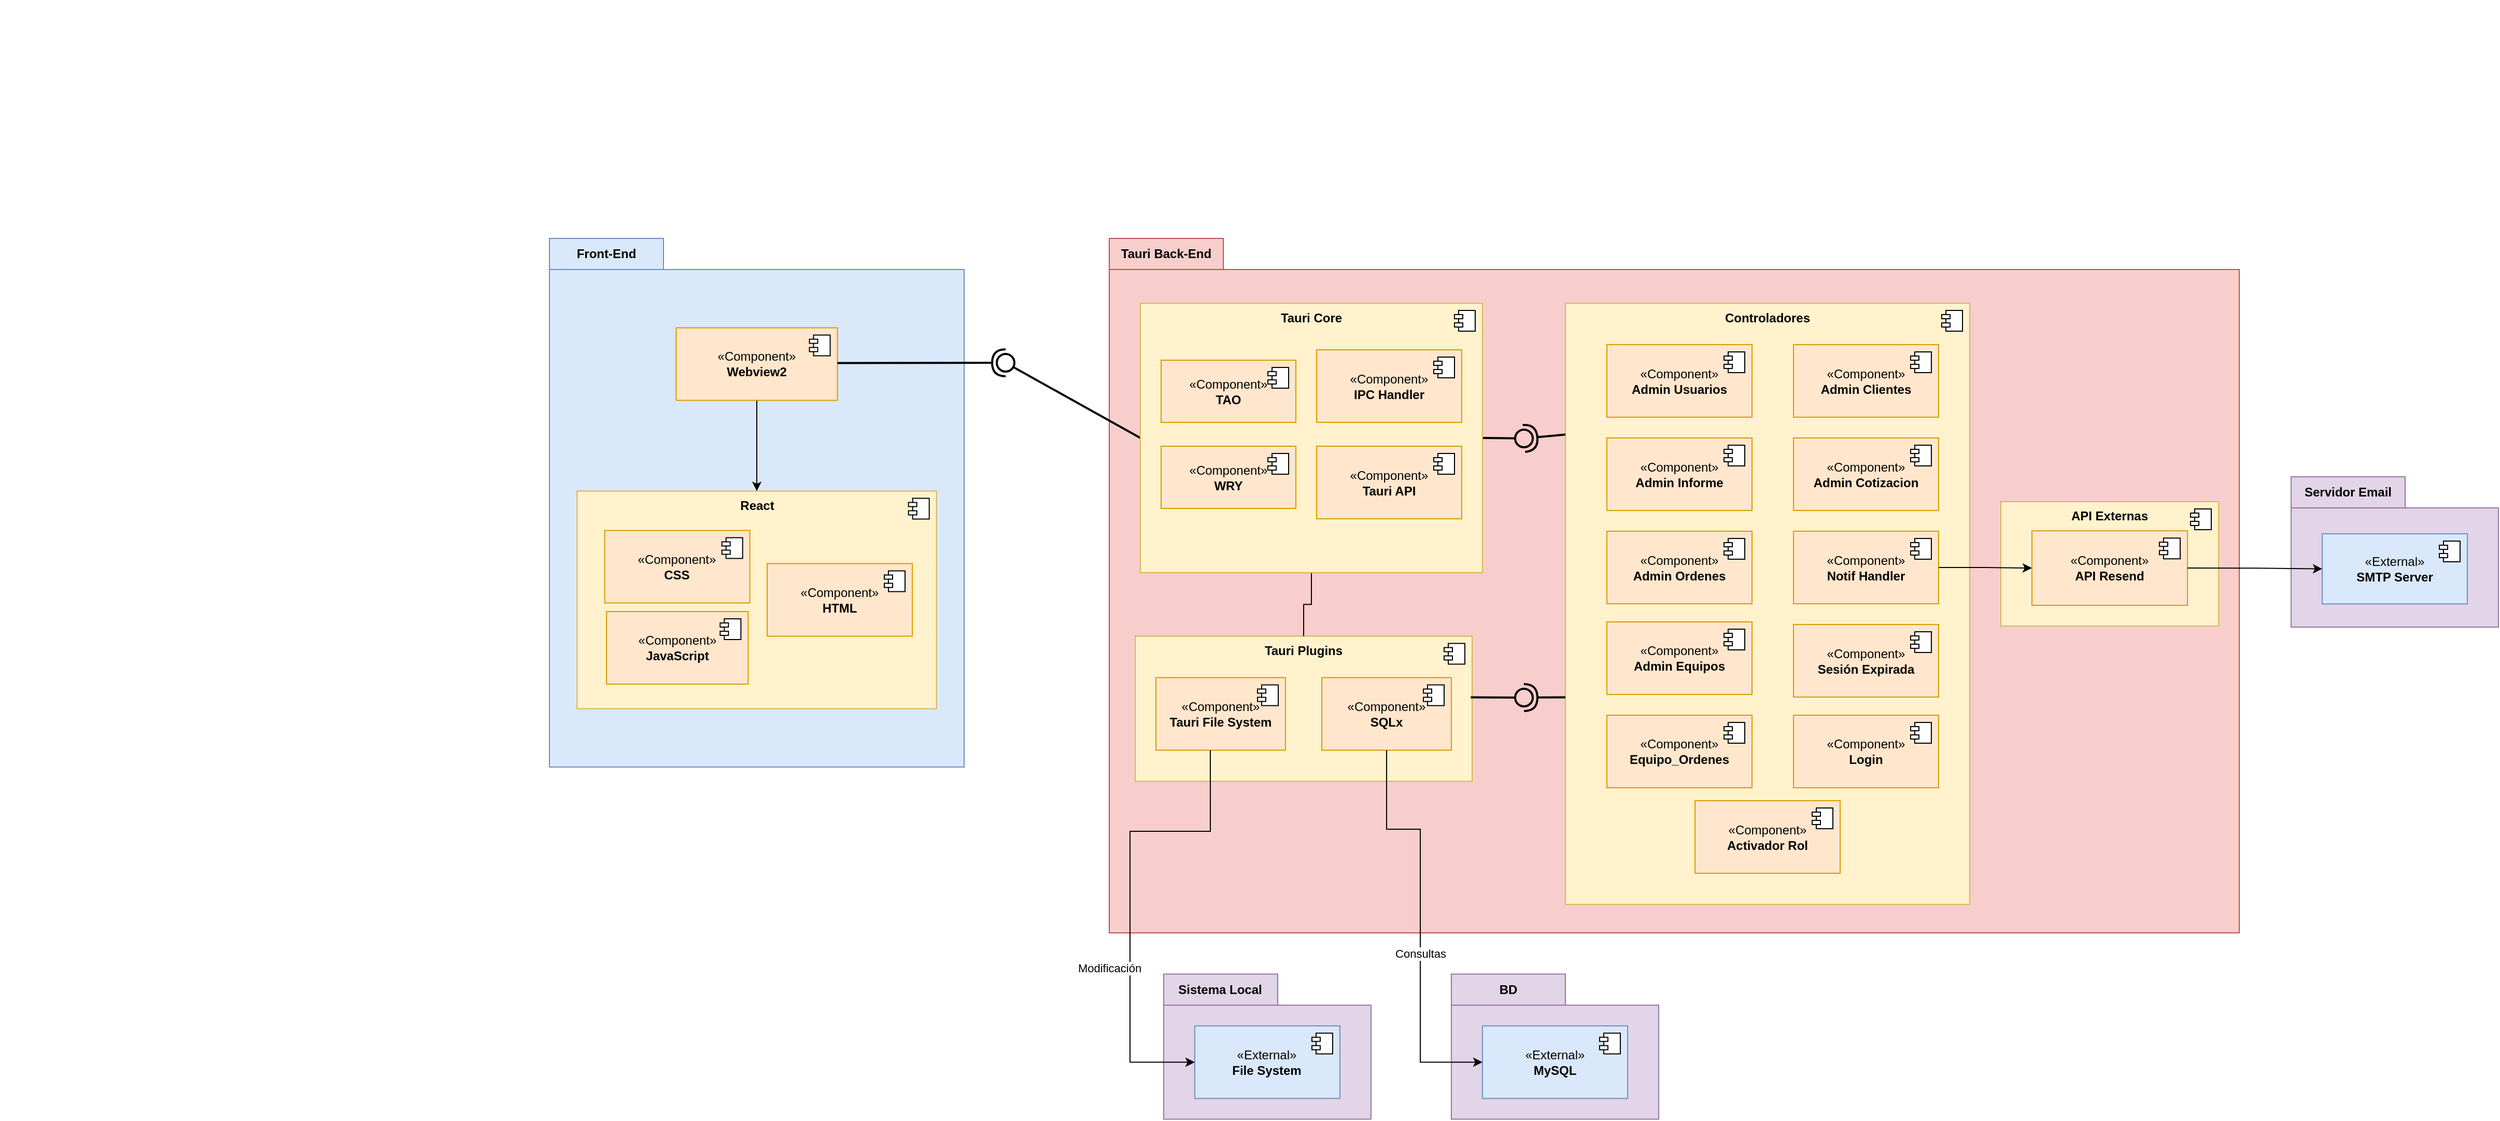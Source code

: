 <mxfile version="27.1.5">
  <diagram name="Página-1" id="UzewOoZcIGuiK5oKRbgG">
    <mxGraphModel grid="1" page="0" gridSize="10" guides="1" tooltips="1" connect="1" arrows="1" fold="1" pageScale="1" pageWidth="1100" pageHeight="850" math="0" shadow="0">
      <root>
        <mxCell id="0" />
        <mxCell id="1" parent="0" />
        <mxCell id="CBZQoFwQddTuggSyXcMr-43" value="Tauri Back-End" style="shape=folder;fontStyle=1;tabWidth=110;tabHeight=30;tabPosition=left;html=1;boundedLbl=1;labelInHeader=1;container=0;collapsible=0;whiteSpace=wrap;fillColor=#f8cecc;strokeColor=#b85450;" vertex="1" parent="1">
          <mxGeometry x="-220" y="-630" width="1090" height="670" as="geometry" />
        </mxCell>
        <mxCell id="CBZQoFwQddTuggSyXcMr-63" value="BD" style="shape=folder;fontStyle=1;tabWidth=110;tabHeight=30;tabPosition=left;html=1;boundedLbl=1;labelInHeader=1;container=1;collapsible=0;whiteSpace=wrap;fillColor=#e1d5e7;strokeColor=#9673a6;" vertex="1" parent="1">
          <mxGeometry x="109.97" y="79.75" width="200" height="140" as="geometry" />
        </mxCell>
        <mxCell id="CBZQoFwQddTuggSyXcMr-64" value="" style="html=1;strokeColor=none;resizeWidth=1;resizeHeight=1;fillColor=none;part=1;connectable=0;allowArrows=0;deletable=0;whiteSpace=wrap;" vertex="1" parent="CBZQoFwQddTuggSyXcMr-63">
          <mxGeometry width="200" height="98" relative="1" as="geometry">
            <mxPoint y="30" as="offset" />
          </mxGeometry>
        </mxCell>
        <mxCell id="CBZQoFwQddTuggSyXcMr-61" value="Sistema Local" style="shape=folder;fontStyle=1;tabWidth=110;tabHeight=30;tabPosition=left;html=1;boundedLbl=1;labelInHeader=1;container=1;collapsible=0;whiteSpace=wrap;fillColor=#e1d5e7;strokeColor=#9673a6;" vertex="1" parent="1">
          <mxGeometry x="-167.53" y="79.75" width="200" height="140" as="geometry" />
        </mxCell>
        <mxCell id="CBZQoFwQddTuggSyXcMr-62" value="" style="html=1;strokeColor=none;resizeWidth=1;resizeHeight=1;fillColor=none;part=1;connectable=0;allowArrows=0;deletable=0;whiteSpace=wrap;" vertex="1" parent="CBZQoFwQddTuggSyXcMr-61">
          <mxGeometry width="200" height="98" relative="1" as="geometry">
            <mxPoint y="30" as="offset" />
          </mxGeometry>
        </mxCell>
        <mxCell id="CBZQoFwQddTuggSyXcMr-47" value="Servidor Email" style="shape=folder;fontStyle=1;tabWidth=110;tabHeight=30;tabPosition=left;html=1;boundedLbl=1;labelInHeader=1;container=1;collapsible=0;whiteSpace=wrap;fillColor=#e1d5e7;strokeColor=#9673a6;" vertex="1" parent="1">
          <mxGeometry x="920" y="-400" width="200" height="145" as="geometry" />
        </mxCell>
        <mxCell id="CBZQoFwQddTuggSyXcMr-48" value="" style="html=1;strokeColor=none;resizeWidth=1;resizeHeight=1;fillColor=none;part=1;connectable=0;allowArrows=0;deletable=0;whiteSpace=wrap;" vertex="1" parent="CBZQoFwQddTuggSyXcMr-47">
          <mxGeometry width="200" height="118.148" relative="1" as="geometry">
            <mxPoint y="30" as="offset" />
          </mxGeometry>
        </mxCell>
        <mxCell id="CBZQoFwQddTuggSyXcMr-35" value="&lt;div&gt;«External»&lt;b&gt;&lt;br&gt;&lt;/b&gt;&lt;/div&gt;&lt;div&gt;&lt;b&gt;SMTP Server&lt;/b&gt;&lt;/div&gt;" style="html=1;dropTarget=0;whiteSpace=wrap;fillColor=#dae8fc;strokeColor=#6c8ebf;" vertex="1" parent="CBZQoFwQddTuggSyXcMr-47">
          <mxGeometry x="30" y="55.003" width="140" height="67.667" as="geometry" />
        </mxCell>
        <mxCell id="CBZQoFwQddTuggSyXcMr-36" value="" style="shape=module;jettyWidth=8;jettyHeight=4;" vertex="1" parent="CBZQoFwQddTuggSyXcMr-35">
          <mxGeometry x="1" width="20" height="20" relative="1" as="geometry">
            <mxPoint x="-27" y="7" as="offset" />
          </mxGeometry>
        </mxCell>
        <mxCell id="CBZQoFwQddTuggSyXcMr-41" value="Front-End" style="shape=folder;fontStyle=1;tabWidth=110;tabHeight=30;tabPosition=left;html=1;boundedLbl=1;labelInHeader=1;container=0;collapsible=0;whiteSpace=wrap;fillColor=#dae8fc;strokeColor=#6c8ebf;" vertex="1" parent="1">
          <mxGeometry x="-760" y="-630" width="400" height="510" as="geometry" />
        </mxCell>
        <mxCell id="CBZQoFwQddTuggSyXcMr-11" value="«External»&lt;br&gt;&lt;b&gt;MySQL&lt;/b&gt;" style="html=1;dropTarget=0;whiteSpace=wrap;fillColor=#dae8fc;strokeColor=#6c8ebf;" vertex="1" parent="1">
          <mxGeometry x="139.97" y="129.75" width="140" height="70" as="geometry" />
        </mxCell>
        <mxCell id="CBZQoFwQddTuggSyXcMr-12" value="" style="shape=module;jettyWidth=8;jettyHeight=4;" vertex="1" parent="CBZQoFwQddTuggSyXcMr-11">
          <mxGeometry x="1" width="20" height="20" relative="1" as="geometry">
            <mxPoint x="-27" y="7" as="offset" />
          </mxGeometry>
        </mxCell>
        <mxCell id="CBZQoFwQddTuggSyXcMr-32" value="&lt;div&gt;«External»&lt;/div&gt;&lt;b&gt;File System&lt;/b&gt;" style="html=1;dropTarget=0;whiteSpace=wrap;fillColor=#dae8fc;strokeColor=#6c8ebf;" vertex="1" parent="1">
          <mxGeometry x="-137.53" y="129.75" width="140" height="70" as="geometry" />
        </mxCell>
        <mxCell id="CBZQoFwQddTuggSyXcMr-33" value="" style="shape=module;jettyWidth=8;jettyHeight=4;" vertex="1" parent="CBZQoFwQddTuggSyXcMr-32">
          <mxGeometry x="1" width="20" height="20" relative="1" as="geometry">
            <mxPoint x="-27" y="7" as="offset" />
          </mxGeometry>
        </mxCell>
        <mxCell id="CBZQoFwQddTuggSyXcMr-44" value="" style="html=1;strokeColor=none;resizeWidth=1;resizeHeight=1;fillColor=none;part=1;connectable=0;allowArrows=0;deletable=0;whiteSpace=wrap;" vertex="1" parent="1">
          <mxGeometry x="-1290" y="-860" width="70" height="320" as="geometry">
            <mxPoint y="30" as="offset" />
          </mxGeometry>
        </mxCell>
        <mxCell id="CBZQoFwQddTuggSyXcMr-75" value="&lt;b&gt;React&lt;/b&gt;" style="html=1;dropTarget=0;whiteSpace=wrap;align=center;verticalAlign=top;fillColor=#fff2cc;strokeColor=#d6b656;" vertex="1" parent="1">
          <mxGeometry x="-733.33" y="-386.25" width="346.67" height="210" as="geometry" />
        </mxCell>
        <mxCell id="CBZQoFwQddTuggSyXcMr-76" value="" style="shape=module;jettyWidth=8;jettyHeight=4;" vertex="1" parent="CBZQoFwQddTuggSyXcMr-75">
          <mxGeometry x="1" width="20" height="20" relative="1" as="geometry">
            <mxPoint x="-27" y="7" as="offset" />
          </mxGeometry>
        </mxCell>
        <mxCell id="CBZQoFwQddTuggSyXcMr-42" value="" style="html=1;strokeColor=none;resizeWidth=1;resizeHeight=1;fillColor=none;part=1;connectable=0;allowArrows=0;deletable=0;whiteSpace=wrap;" vertex="1" parent="1">
          <mxGeometry x="-530" y="-100" width="233.33" height="60" as="geometry">
            <mxPoint x="-210" y="30" as="offset" />
          </mxGeometry>
        </mxCell>
        <mxCell id="CBZQoFwQddTuggSyXcMr-77" style="edgeStyle=orthogonalEdgeStyle;rounded=0;orthogonalLoop=1;jettySize=auto;html=1;exitX=0.5;exitY=1;exitDx=0;exitDy=0;entryX=0.5;entryY=0;entryDx=0;entryDy=0;" edge="1" parent="1" source="CBZQoFwQddTuggSyXcMr-20" target="CBZQoFwQddTuggSyXcMr-75">
          <mxGeometry relative="1" as="geometry" />
        </mxCell>
        <mxCell id="CBZQoFwQddTuggSyXcMr-20" value="«Component»&lt;br&gt;&lt;b&gt;Webview2&lt;/b&gt;" style="html=1;dropTarget=0;whiteSpace=wrap;fillColor=#ffe6cc;strokeColor=#d79b00;" vertex="1" parent="1">
          <mxGeometry x="-637.774" y="-543.75" width="155.556" height="70" as="geometry" />
        </mxCell>
        <mxCell id="CBZQoFwQddTuggSyXcMr-21" value="" style="shape=module;jettyWidth=8;jettyHeight=4;" vertex="1" parent="CBZQoFwQddTuggSyXcMr-20">
          <mxGeometry x="1" width="20" height="20" relative="1" as="geometry">
            <mxPoint x="-27" y="7" as="offset" />
          </mxGeometry>
        </mxCell>
        <mxCell id="CBZQoFwQddTuggSyXcMr-18" value="«Component»&lt;br&gt;&lt;b&gt;CSS&lt;/b&gt;" style="html=1;dropTarget=0;whiteSpace=wrap;fillColor=#ffe6cc;strokeColor=#d79b00;" vertex="1" parent="1">
          <mxGeometry x="-706.66" y="-348.25" width="140" height="70" as="geometry" />
        </mxCell>
        <mxCell id="CBZQoFwQddTuggSyXcMr-19" value="" style="shape=module;jettyWidth=8;jettyHeight=4;" vertex="1" parent="CBZQoFwQddTuggSyXcMr-18">
          <mxGeometry x="1" width="20" height="20" relative="1" as="geometry">
            <mxPoint x="-27" y="7" as="offset" />
          </mxGeometry>
        </mxCell>
        <mxCell id="CBZQoFwQddTuggSyXcMr-16" value="«Component»&lt;br&gt;&lt;b&gt;HTML&lt;/b&gt;" style="html=1;dropTarget=0;whiteSpace=wrap;fillColor=#ffe6cc;strokeColor=#d79b00;" vertex="1" parent="1">
          <mxGeometry x="-550" y="-316.25" width="140" height="70" as="geometry" />
        </mxCell>
        <mxCell id="CBZQoFwQddTuggSyXcMr-17" value="" style="shape=module;jettyWidth=8;jettyHeight=4;" vertex="1" parent="CBZQoFwQddTuggSyXcMr-16">
          <mxGeometry x="1" width="20" height="20" relative="1" as="geometry">
            <mxPoint x="-27" y="7" as="offset" />
          </mxGeometry>
        </mxCell>
        <mxCell id="CBZQoFwQddTuggSyXcMr-13" value="&lt;div&gt;«Component»&lt;b&gt;&lt;br&gt;&lt;/b&gt;&lt;/div&gt;&lt;div&gt;&lt;b&gt;JavaScript&lt;/b&gt;&lt;/div&gt;" style="html=1;dropTarget=0;whiteSpace=wrap;fillColor=#ffe6cc;strokeColor=#d79b00;" vertex="1" parent="1">
          <mxGeometry x="-704.99" y="-270" width="136.66" height="70" as="geometry" />
        </mxCell>
        <mxCell id="CBZQoFwQddTuggSyXcMr-14" value="" style="shape=module;jettyWidth=8;jettyHeight=4;" vertex="1" parent="CBZQoFwQddTuggSyXcMr-13">
          <mxGeometry x="1" width="20" height="20" relative="1" as="geometry">
            <mxPoint x="-27" y="7" as="offset" />
          </mxGeometry>
        </mxCell>
        <mxCell id="CBZQoFwQddTuggSyXcMr-78" value="" style="group" connectable="0" vertex="1" parent="1">
          <mxGeometry x="-215" y="-246.25" width="345" height="140" as="geometry" />
        </mxCell>
        <mxCell id="CBZQoFwQddTuggSyXcMr-51" value="&lt;b&gt;Tauri Plugins&lt;/b&gt;" style="html=1;dropTarget=0;whiteSpace=wrap;align=center;verticalAlign=top;fillColor=#fff2cc;strokeColor=#d6b656;" vertex="1" parent="CBZQoFwQddTuggSyXcMr-78">
          <mxGeometry x="20" width="325" height="140" as="geometry" />
        </mxCell>
        <mxCell id="CBZQoFwQddTuggSyXcMr-52" value="" style="shape=module;jettyWidth=8;jettyHeight=4;" vertex="1" parent="CBZQoFwQddTuggSyXcMr-51">
          <mxGeometry x="1" width="20" height="20" relative="1" as="geometry">
            <mxPoint x="-27" y="7" as="offset" />
          </mxGeometry>
        </mxCell>
        <mxCell id="V2R640O_Gy9G1JuSlTU2-1" value="&lt;div&gt;«Component»&lt;b&gt;&lt;br&gt;&lt;/b&gt;&lt;/div&gt;&lt;div&gt;&lt;b&gt;SQLx&lt;/b&gt;&lt;/div&gt;" style="html=1;dropTarget=0;whiteSpace=wrap;fillColor=#ffe6cc;strokeColor=#d79b00;" vertex="1" parent="CBZQoFwQddTuggSyXcMr-78">
          <mxGeometry x="200" y="40" width="125" height="70" as="geometry" />
        </mxCell>
        <mxCell id="V2R640O_Gy9G1JuSlTU2-2" value="" style="shape=module;jettyWidth=8;jettyHeight=4;" vertex="1" parent="V2R640O_Gy9G1JuSlTU2-1">
          <mxGeometry x="1" width="20" height="20" relative="1" as="geometry">
            <mxPoint x="-27" y="7" as="offset" />
          </mxGeometry>
        </mxCell>
        <mxCell id="CBZQoFwQddTuggSyXcMr-45" value="&lt;div&gt;«Component»&lt;/div&gt;&lt;div&gt;&lt;b&gt;Tauri File System&lt;/b&gt;&lt;/div&gt;" style="html=1;dropTarget=0;whiteSpace=wrap;fillColor=#ffe6cc;strokeColor=#d79b00;" vertex="1" parent="CBZQoFwQddTuggSyXcMr-78">
          <mxGeometry x="40" y="40" width="125" height="70" as="geometry" />
        </mxCell>
        <mxCell id="CBZQoFwQddTuggSyXcMr-46" value="" style="shape=module;jettyWidth=8;jettyHeight=4;" vertex="1" parent="CBZQoFwQddTuggSyXcMr-45">
          <mxGeometry x="1" width="20" height="20" relative="1" as="geometry">
            <mxPoint x="-27" y="7" as="offset" />
          </mxGeometry>
        </mxCell>
        <mxCell id="CBZQoFwQddTuggSyXcMr-79" value="" style="group" connectable="0" vertex="1" parent="1">
          <mxGeometry x="220" y="-567.5" width="390" height="580" as="geometry" />
        </mxCell>
        <mxCell id="CBZQoFwQddTuggSyXcMr-49" value="&lt;b&gt;Controladores&lt;/b&gt;" style="html=1;dropTarget=0;whiteSpace=wrap;align=center;verticalAlign=top;fillColor=#fff2cc;strokeColor=#d6b656;" vertex="1" parent="CBZQoFwQddTuggSyXcMr-79">
          <mxGeometry width="390" height="580" as="geometry" />
        </mxCell>
        <mxCell id="CBZQoFwQddTuggSyXcMr-50" value="" style="shape=module;jettyWidth=8;jettyHeight=4;" vertex="1" parent="CBZQoFwQddTuggSyXcMr-49">
          <mxGeometry x="1" width="20" height="20" relative="1" as="geometry">
            <mxPoint x="-27" y="7" as="offset" />
          </mxGeometry>
        </mxCell>
        <mxCell id="CBZQoFwQddTuggSyXcMr-37" value="&lt;div&gt;«Component»&lt;/div&gt;&lt;div&gt;&lt;b&gt;Notif Handler&lt;/b&gt;&lt;/div&gt;" style="html=1;dropTarget=0;whiteSpace=wrap;fillColor=#ffe6cc;strokeColor=#d79b00;" vertex="1" parent="CBZQoFwQddTuggSyXcMr-79">
          <mxGeometry x="220" y="220" width="140" height="70" as="geometry" />
        </mxCell>
        <mxCell id="CBZQoFwQddTuggSyXcMr-38" value="" style="shape=module;jettyWidth=8;jettyHeight=4;" vertex="1" parent="CBZQoFwQddTuggSyXcMr-37">
          <mxGeometry x="1" width="20" height="20" relative="1" as="geometry">
            <mxPoint x="-27" y="7" as="offset" />
          </mxGeometry>
        </mxCell>
        <mxCell id="CBZQoFwQddTuggSyXcMr-53" value="&lt;div&gt;«Component»&lt;/div&gt;&lt;div&gt;&lt;b&gt;Admin Informe&lt;/b&gt;&lt;/div&gt;" style="html=1;dropTarget=0;whiteSpace=wrap;fillColor=#ffe6cc;strokeColor=#d79b00;" vertex="1" parent="CBZQoFwQddTuggSyXcMr-79">
          <mxGeometry x="40" y="130" width="140" height="70" as="geometry" />
        </mxCell>
        <mxCell id="CBZQoFwQddTuggSyXcMr-54" value="" style="shape=module;jettyWidth=8;jettyHeight=4;" vertex="1" parent="CBZQoFwQddTuggSyXcMr-53">
          <mxGeometry x="1" width="20" height="20" relative="1" as="geometry">
            <mxPoint x="-27" y="7" as="offset" />
          </mxGeometry>
        </mxCell>
        <mxCell id="CBZQoFwQddTuggSyXcMr-55" value="&lt;div&gt;«Component»&lt;/div&gt;&lt;div&gt;&lt;b&gt;Admin Cotizacion&lt;/b&gt;&lt;/div&gt;" style="html=1;dropTarget=0;whiteSpace=wrap;fillColor=#ffe6cc;strokeColor=#d79b00;" vertex="1" parent="CBZQoFwQddTuggSyXcMr-79">
          <mxGeometry x="220" y="130" width="140" height="70" as="geometry" />
        </mxCell>
        <mxCell id="CBZQoFwQddTuggSyXcMr-56" value="" style="shape=module;jettyWidth=8;jettyHeight=4;" vertex="1" parent="CBZQoFwQddTuggSyXcMr-55">
          <mxGeometry x="1" width="20" height="20" relative="1" as="geometry">
            <mxPoint x="-27" y="7" as="offset" />
          </mxGeometry>
        </mxCell>
        <mxCell id="CBZQoFwQddTuggSyXcMr-57" value="&lt;div&gt;«Component»&lt;/div&gt;&lt;div&gt;&lt;b&gt;Equipo_Ordenes&lt;/b&gt;&lt;/div&gt;" style="html=1;dropTarget=0;whiteSpace=wrap;fillColor=#ffe6cc;strokeColor=#d79b00;" vertex="1" parent="CBZQoFwQddTuggSyXcMr-79">
          <mxGeometry x="40" y="397.5" width="140" height="70" as="geometry" />
        </mxCell>
        <mxCell id="CBZQoFwQddTuggSyXcMr-58" value="" style="shape=module;jettyWidth=8;jettyHeight=4;" vertex="1" parent="CBZQoFwQddTuggSyXcMr-57">
          <mxGeometry x="1" width="20" height="20" relative="1" as="geometry">
            <mxPoint x="-27" y="7" as="offset" />
          </mxGeometry>
        </mxCell>
        <mxCell id="CBZQoFwQddTuggSyXcMr-65" value="&lt;div&gt;«Component»&lt;/div&gt;&lt;div&gt;&lt;b&gt;Login&lt;/b&gt;&lt;/div&gt;" style="html=1;dropTarget=0;whiteSpace=wrap;fillColor=#ffe6cc;strokeColor=#d79b00;" vertex="1" parent="CBZQoFwQddTuggSyXcMr-79">
          <mxGeometry x="220" y="397.5" width="140" height="70" as="geometry" />
        </mxCell>
        <mxCell id="CBZQoFwQddTuggSyXcMr-66" value="" style="shape=module;jettyWidth=8;jettyHeight=4;" vertex="1" parent="CBZQoFwQddTuggSyXcMr-65">
          <mxGeometry x="1" width="20" height="20" relative="1" as="geometry">
            <mxPoint x="-27" y="7" as="offset" />
          </mxGeometry>
        </mxCell>
        <mxCell id="CBZQoFwQddTuggSyXcMr-67" value="&lt;div&gt;«Component»&lt;/div&gt;&lt;div&gt;&lt;b&gt;Sesión Expirada &lt;br&gt;&lt;/b&gt;&lt;/div&gt;" style="html=1;dropTarget=0;whiteSpace=wrap;fillColor=#ffe6cc;strokeColor=#d79b00;" vertex="1" parent="CBZQoFwQddTuggSyXcMr-79">
          <mxGeometry x="220" y="310" width="140" height="70" as="geometry" />
        </mxCell>
        <mxCell id="CBZQoFwQddTuggSyXcMr-68" value="" style="shape=module;jettyWidth=8;jettyHeight=4;" vertex="1" parent="CBZQoFwQddTuggSyXcMr-67">
          <mxGeometry x="1" width="20" height="20" relative="1" as="geometry">
            <mxPoint x="-27" y="7" as="offset" />
          </mxGeometry>
        </mxCell>
        <mxCell id="CBZQoFwQddTuggSyXcMr-69" value="&lt;div&gt;«Component»&lt;/div&gt;&lt;div&gt;&lt;b&gt;Admin Usuarios&lt;/b&gt;&lt;/div&gt;" style="html=1;dropTarget=0;whiteSpace=wrap;fillColor=#ffe6cc;strokeColor=#d79b00;" vertex="1" parent="CBZQoFwQddTuggSyXcMr-79">
          <mxGeometry x="40" y="40" width="140" height="70" as="geometry" />
        </mxCell>
        <mxCell id="CBZQoFwQddTuggSyXcMr-70" value="" style="shape=module;jettyWidth=8;jettyHeight=4;" vertex="1" parent="CBZQoFwQddTuggSyXcMr-69">
          <mxGeometry x="1" width="20" height="20" relative="1" as="geometry">
            <mxPoint x="-27" y="7" as="offset" />
          </mxGeometry>
        </mxCell>
        <mxCell id="CBZQoFwQddTuggSyXcMr-71" value="&lt;div&gt;«Component»&lt;/div&gt;&lt;div&gt;&lt;b&gt;Admin Clientes&lt;/b&gt;&lt;/div&gt;" style="html=1;dropTarget=0;whiteSpace=wrap;fillColor=#ffe6cc;strokeColor=#d79b00;" vertex="1" parent="CBZQoFwQddTuggSyXcMr-79">
          <mxGeometry x="220" y="40" width="140" height="70" as="geometry" />
        </mxCell>
        <mxCell id="CBZQoFwQddTuggSyXcMr-72" value="" style="shape=module;jettyWidth=8;jettyHeight=4;" vertex="1" parent="CBZQoFwQddTuggSyXcMr-71">
          <mxGeometry x="1" width="20" height="20" relative="1" as="geometry">
            <mxPoint x="-27" y="7" as="offset" />
          </mxGeometry>
        </mxCell>
        <mxCell id="zGpyvWc9eIMFYn7wQ6Df-47" value="&lt;div&gt;«Component»&lt;/div&gt;&lt;div&gt;&lt;b&gt;Admin Ordenes&lt;/b&gt;&lt;/div&gt;" style="html=1;dropTarget=0;whiteSpace=wrap;fillColor=#ffe6cc;strokeColor=#d79b00;" vertex="1" parent="CBZQoFwQddTuggSyXcMr-79">
          <mxGeometry x="40" y="220" width="140" height="70" as="geometry" />
        </mxCell>
        <mxCell id="zGpyvWc9eIMFYn7wQ6Df-48" value="" style="shape=module;jettyWidth=8;jettyHeight=4;" vertex="1" parent="zGpyvWc9eIMFYn7wQ6Df-47">
          <mxGeometry x="1" width="20" height="20" relative="1" as="geometry">
            <mxPoint x="-27" y="7" as="offset" />
          </mxGeometry>
        </mxCell>
        <mxCell id="zGpyvWc9eIMFYn7wQ6Df-49" value="&lt;div&gt;«Component»&lt;/div&gt;&lt;div&gt;&lt;b&gt;Activador Rol&lt;/b&gt;&lt;/div&gt;" style="html=1;dropTarget=0;whiteSpace=wrap;fillColor=#ffe6cc;strokeColor=#d79b00;" vertex="1" parent="CBZQoFwQddTuggSyXcMr-79">
          <mxGeometry x="125" y="480" width="140" height="70" as="geometry" />
        </mxCell>
        <mxCell id="zGpyvWc9eIMFYn7wQ6Df-50" value="" style="shape=module;jettyWidth=8;jettyHeight=4;" vertex="1" parent="zGpyvWc9eIMFYn7wQ6Df-49">
          <mxGeometry x="1" width="20" height="20" relative="1" as="geometry">
            <mxPoint x="-27" y="7" as="offset" />
          </mxGeometry>
        </mxCell>
        <mxCell id="jiCTt4VWOTnPeH5ZW4Bo-3" value="&lt;div&gt;«Component»&lt;/div&gt;&lt;div&gt;&lt;b&gt;Admin Equipos&lt;/b&gt;&lt;/div&gt;" style="html=1;dropTarget=0;whiteSpace=wrap;fillColor=#ffe6cc;strokeColor=#d79b00;" vertex="1" parent="CBZQoFwQddTuggSyXcMr-79">
          <mxGeometry x="40" y="307.5" width="140" height="70" as="geometry" />
        </mxCell>
        <mxCell id="jiCTt4VWOTnPeH5ZW4Bo-4" value="" style="shape=module;jettyWidth=8;jettyHeight=4;" vertex="1" parent="jiCTt4VWOTnPeH5ZW4Bo-3">
          <mxGeometry x="1" width="20" height="20" relative="1" as="geometry">
            <mxPoint x="-27" y="7" as="offset" />
          </mxGeometry>
        </mxCell>
        <mxCell id="CBZQoFwQddTuggSyXcMr-81" style="edgeStyle=orthogonalEdgeStyle;rounded=0;orthogonalLoop=1;jettySize=auto;html=1;exitX=0.5;exitY=1;exitDx=0;exitDy=0;entryX=0;entryY=0.5;entryDx=0;entryDy=0;" edge="1" parent="1" source="V2R640O_Gy9G1JuSlTU2-1" target="CBZQoFwQddTuggSyXcMr-11">
          <mxGeometry relative="1" as="geometry">
            <Array as="points">
              <mxPoint x="48" y="-60" />
              <mxPoint x="80" y="-60" />
              <mxPoint x="80" y="165" />
            </Array>
          </mxGeometry>
        </mxCell>
        <mxCell id="CBZQoFwQddTuggSyXcMr-83" value="Consultas" style="edgeLabel;html=1;align=center;verticalAlign=middle;resizable=0;points=[];" connectable="0" vertex="1" parent="CBZQoFwQddTuggSyXcMr-81">
          <mxGeometry x="-0.082" relative="1" as="geometry">
            <mxPoint y="48" as="offset" />
          </mxGeometry>
        </mxCell>
        <mxCell id="CBZQoFwQddTuggSyXcMr-84" style="edgeStyle=orthogonalEdgeStyle;rounded=0;orthogonalLoop=1;jettySize=auto;html=1;entryX=0;entryY=0.5;entryDx=0;entryDy=0;exitX=0.5;exitY=1;exitDx=0;exitDy=0;" edge="1" parent="1" target="CBZQoFwQddTuggSyXcMr-32">
          <mxGeometry relative="1" as="geometry">
            <mxPoint x="-122.53" y="-136.25" as="sourcePoint" />
            <mxPoint x="-157.53" y="105" as="targetPoint" />
            <Array as="points">
              <mxPoint x="-122" y="-58" />
              <mxPoint x="-200" y="-58" />
              <mxPoint x="-200" y="165" />
            </Array>
          </mxGeometry>
        </mxCell>
        <mxCell id="CBZQoFwQddTuggSyXcMr-85" value="Modificación" style="edgeLabel;html=1;align=center;verticalAlign=middle;resizable=0;points=[];" connectable="0" vertex="1" parent="CBZQoFwQddTuggSyXcMr-84">
          <mxGeometry x="0.565" relative="1" as="geometry">
            <mxPoint x="-20" y="-57" as="offset" />
          </mxGeometry>
        </mxCell>
        <mxCell id="CBZQoFwQddTuggSyXcMr-89" value="" style="rounded=0;orthogonalLoop=1;jettySize=auto;html=1;endArrow=halfCircle;endFill=0;endSize=10;strokeWidth=2;sketch=0;exitX=1;exitY=0.5;exitDx=0;exitDy=0;startSize=10;curved=0;" edge="1" parent="1">
          <mxGeometry relative="1" as="geometry">
            <mxPoint x="-482.219" y="-509.75" as="sourcePoint" />
            <mxPoint x="-320" y="-510" as="targetPoint" />
          </mxGeometry>
        </mxCell>
        <mxCell id="CBZQoFwQddTuggSyXcMr-90" value="" style="rounded=0;orthogonalLoop=1;jettySize=auto;html=1;endArrow=oval;endFill=0;sketch=0;sourcePerimeterSpacing=0;targetPerimeterSpacing=0;endSize=17;exitX=0;exitY=0.5;exitDx=0;exitDy=0;startSize=10;strokeWidth=2;curved=0;" edge="1" parent="1" source="CBZQoFwQddTuggSyXcMr-59">
          <mxGeometry relative="1" as="geometry">
            <mxPoint x="-320" y="-462" as="sourcePoint" />
            <mxPoint x="-320" y="-510" as="targetPoint" />
          </mxGeometry>
        </mxCell>
        <mxCell id="CBZQoFwQddTuggSyXcMr-91" value="" style="ellipse;whiteSpace=wrap;html=1;align=center;aspect=fixed;fillColor=none;strokeColor=none;resizable=0;perimeter=centerPerimeter;rotatable=0;allowArrows=0;points=[];outlineConnect=1;" vertex="1" parent="1">
          <mxGeometry x="-305" y="-473.75" width="10" height="10" as="geometry" />
        </mxCell>
        <mxCell id="CBZQoFwQddTuggSyXcMr-97" value="" style="rounded=0;orthogonalLoop=1;jettySize=auto;html=1;endArrow=halfCircle;endFill=0;endSize=10;strokeWidth=2;sketch=0;exitX=0;exitY=0.75;exitDx=0;exitDy=0;startSize=10;curved=0;" edge="1" parent="1">
          <mxGeometry relative="1" as="geometry">
            <mxPoint x="220" y="-187.25" as="sourcePoint" />
            <mxPoint x="180" y="-187" as="targetPoint" />
          </mxGeometry>
        </mxCell>
        <mxCell id="CBZQoFwQddTuggSyXcMr-98" value="" style="rounded=0;orthogonalLoop=1;jettySize=auto;html=1;endArrow=oval;endFill=0;sketch=0;sourcePerimeterSpacing=0;targetPerimeterSpacing=0;endSize=17;startSize=10;strokeWidth=2;curved=0;exitX=0.996;exitY=0.421;exitDx=0;exitDy=0;exitPerimeter=0;" edge="1" parent="1" source="CBZQoFwQddTuggSyXcMr-51">
          <mxGeometry relative="1" as="geometry">
            <mxPoint x="129" y="-190" as="sourcePoint" />
            <mxPoint x="180" y="-187" as="targetPoint" />
          </mxGeometry>
        </mxCell>
        <mxCell id="CBZQoFwQddTuggSyXcMr-99" value="" style="rounded=0;orthogonalLoop=1;jettySize=auto;html=1;endArrow=oval;endFill=0;sketch=0;sourcePerimeterSpacing=0;targetPerimeterSpacing=0;endSize=17;startSize=10;strokeWidth=2;curved=0;exitX=1;exitY=0.5;exitDx=0;exitDy=0;" edge="1" parent="1" source="CBZQoFwQddTuggSyXcMr-59">
          <mxGeometry relative="1" as="geometry">
            <mxPoint x="180" y="-220" as="sourcePoint" />
            <mxPoint x="180" y="-437" as="targetPoint" />
          </mxGeometry>
        </mxCell>
        <mxCell id="CBZQoFwQddTuggSyXcMr-101" style="edgeStyle=orthogonalEdgeStyle;rounded=0;orthogonalLoop=1;jettySize=auto;html=1;exitX=0.5;exitY=1;exitDx=0;exitDy=0;entryX=0.5;entryY=0;entryDx=0;entryDy=0;endArrow=none;startFill=0;" edge="1" parent="1" source="CBZQoFwQddTuggSyXcMr-59" target="CBZQoFwQddTuggSyXcMr-51">
          <mxGeometry relative="1" as="geometry" />
        </mxCell>
        <mxCell id="CBZQoFwQddTuggSyXcMr-59" value="&lt;b&gt;Tauri Core&lt;/b&gt;" style="html=1;dropTarget=0;whiteSpace=wrap;align=center;verticalAlign=top;fillColor=#fff2cc;strokeColor=#d6b656;" vertex="1" parent="1">
          <mxGeometry x="-190" y="-567.5" width="330" height="260" as="geometry" />
        </mxCell>
        <mxCell id="CBZQoFwQddTuggSyXcMr-60" value="" style="shape=module;jettyWidth=8;jettyHeight=4;" vertex="1" parent="CBZQoFwQddTuggSyXcMr-59">
          <mxGeometry x="1" width="20" height="20" relative="1" as="geometry">
            <mxPoint x="-27" y="7" as="offset" />
          </mxGeometry>
        </mxCell>
        <mxCell id="CBZQoFwQddTuggSyXcMr-26" value="&lt;div&gt;«Component»&lt;/div&gt;&lt;div&gt;&lt;b&gt;TAO&lt;/b&gt;&lt;/div&gt;" style="html=1;dropTarget=0;whiteSpace=wrap;fillColor=#ffe6cc;strokeColor=#d79b00;" vertex="1" parent="1">
          <mxGeometry x="-170" y="-512.5" width="130" height="60" as="geometry" />
        </mxCell>
        <mxCell id="CBZQoFwQddTuggSyXcMr-27" value="" style="shape=module;jettyWidth=8;jettyHeight=4;" vertex="1" parent="CBZQoFwQddTuggSyXcMr-26">
          <mxGeometry x="1" width="20" height="20" relative="1" as="geometry">
            <mxPoint x="-27" y="7" as="offset" />
          </mxGeometry>
        </mxCell>
        <mxCell id="CBZQoFwQddTuggSyXcMr-28" value="&lt;div&gt;«Component»&lt;/div&gt;&lt;div&gt;&lt;b&gt;WRY&lt;/b&gt;&lt;/div&gt;" style="html=1;dropTarget=0;whiteSpace=wrap;fillColor=#ffe6cc;strokeColor=#d79b00;" vertex="1" parent="1">
          <mxGeometry x="-170" y="-429.5" width="130" height="60" as="geometry" />
        </mxCell>
        <mxCell id="CBZQoFwQddTuggSyXcMr-29" value="" style="shape=module;jettyWidth=8;jettyHeight=4;" vertex="1" parent="CBZQoFwQddTuggSyXcMr-28">
          <mxGeometry x="1" width="20" height="20" relative="1" as="geometry">
            <mxPoint x="-27" y="7" as="offset" />
          </mxGeometry>
        </mxCell>
        <mxCell id="CBZQoFwQddTuggSyXcMr-24" value="&lt;div&gt;«Component»&lt;/div&gt;&lt;div&gt;&lt;b&gt;Tauri API&lt;/b&gt;&lt;/div&gt;" style="html=1;dropTarget=0;whiteSpace=wrap;fillColor=#ffe6cc;strokeColor=#d79b00;" vertex="1" parent="1">
          <mxGeometry x="-20" y="-429.5" width="140" height="70" as="geometry" />
        </mxCell>
        <mxCell id="CBZQoFwQddTuggSyXcMr-25" value="" style="shape=module;jettyWidth=8;jettyHeight=4;" vertex="1" parent="CBZQoFwQddTuggSyXcMr-24">
          <mxGeometry x="1" width="20" height="20" relative="1" as="geometry">
            <mxPoint x="-27" y="7" as="offset" />
          </mxGeometry>
        </mxCell>
        <mxCell id="CBZQoFwQddTuggSyXcMr-22" value="&lt;div&gt;«Component»&lt;/div&gt;&lt;div&gt;&lt;b&gt;IPC Handler&lt;/b&gt;&lt;/div&gt;" style="html=1;dropTarget=0;whiteSpace=wrap;fillColor=#ffe6cc;strokeColor=#d79b00;" vertex="1" parent="1">
          <mxGeometry x="-20" y="-522.5" width="140" height="70" as="geometry" />
        </mxCell>
        <mxCell id="CBZQoFwQddTuggSyXcMr-23" value="" style="shape=module;jettyWidth=8;jettyHeight=4;" vertex="1" parent="CBZQoFwQddTuggSyXcMr-22">
          <mxGeometry x="1" width="20" height="20" relative="1" as="geometry">
            <mxPoint x="-27" y="7" as="offset" />
          </mxGeometry>
        </mxCell>
        <mxCell id="CBZQoFwQddTuggSyXcMr-100" value="" style="rounded=0;orthogonalLoop=1;jettySize=auto;html=1;endArrow=halfCircle;endFill=0;endSize=10;strokeWidth=2;sketch=0;exitX=0;exitY=0.25;exitDx=0;exitDy=0;startSize=10;curved=0;" edge="1" parent="1">
          <mxGeometry relative="1" as="geometry">
            <mxPoint x="220" y="-440.75" as="sourcePoint" />
            <mxPoint x="180" y="-437" as="targetPoint" />
          </mxGeometry>
        </mxCell>
        <mxCell id="KZJxnn2bOp0YimCazCPP-26" value="" style="group" connectable="0" vertex="1" parent="1">
          <mxGeometry x="660" y="-373.25" width="210" height="120" as="geometry" />
        </mxCell>
        <mxCell id="KZJxnn2bOp0YimCazCPP-27" value="&lt;b&gt;API Externas&lt;/b&gt;" style="html=1;dropTarget=0;whiteSpace=wrap;align=center;verticalAlign=top;fillColor=#fff2cc;strokeColor=#d6b656;" vertex="1" parent="KZJxnn2bOp0YimCazCPP-26">
          <mxGeometry x="-20" y="-2.75" width="210" height="120" as="geometry" />
        </mxCell>
        <mxCell id="KZJxnn2bOp0YimCazCPP-28" value="" style="shape=module;jettyWidth=8;jettyHeight=4;" vertex="1" parent="KZJxnn2bOp0YimCazCPP-27">
          <mxGeometry x="1" width="20" height="20" relative="1" as="geometry">
            <mxPoint x="-27" y="7" as="offset" />
          </mxGeometry>
        </mxCell>
        <mxCell id="KZJxnn2bOp0YimCazCPP-47" value="&lt;div&gt;«Component»&lt;/div&gt;&lt;div&gt;&lt;b&gt;API Resend&lt;/b&gt;&lt;/div&gt;" style="html=1;dropTarget=0;whiteSpace=wrap;fillColor=#ffe6cc;strokeColor=#d79b00;" vertex="1" parent="KZJxnn2bOp0YimCazCPP-26">
          <mxGeometry x="10" y="25.35" width="150" height="71.9" as="geometry" />
        </mxCell>
        <mxCell id="KZJxnn2bOp0YimCazCPP-48" value="" style="shape=module;jettyWidth=8;jettyHeight=4;" vertex="1" parent="KZJxnn2bOp0YimCazCPP-47">
          <mxGeometry x="1" width="20" height="20" relative="1" as="geometry">
            <mxPoint x="-27" y="7" as="offset" />
          </mxGeometry>
        </mxCell>
        <mxCell id="KZJxnn2bOp0YimCazCPP-54" style="edgeStyle=orthogonalEdgeStyle;rounded=0;orthogonalLoop=1;jettySize=auto;html=1;exitX=1;exitY=0.5;exitDx=0;exitDy=0;entryX=0;entryY=0.5;entryDx=0;entryDy=0;" edge="1" parent="1" source="KZJxnn2bOp0YimCazCPP-47" target="CBZQoFwQddTuggSyXcMr-35">
          <mxGeometry relative="1" as="geometry" />
        </mxCell>
        <mxCell id="CBZQoFwQddTuggSyXcMr-86" style="edgeStyle=orthogonalEdgeStyle;rounded=0;orthogonalLoop=1;jettySize=auto;html=1;exitX=1;exitY=0.5;exitDx=0;exitDy=0;entryX=0;entryY=0.5;entryDx=0;entryDy=0;" edge="1" parent="1" source="CBZQoFwQddTuggSyXcMr-37" target="KZJxnn2bOp0YimCazCPP-47">
          <mxGeometry relative="1" as="geometry">
            <mxPoint x="660" y="-320" as="targetPoint" />
            <Array as="points">
              <mxPoint x="625" y="-312" />
            </Array>
          </mxGeometry>
        </mxCell>
      </root>
    </mxGraphModel>
  </diagram>
</mxfile>
